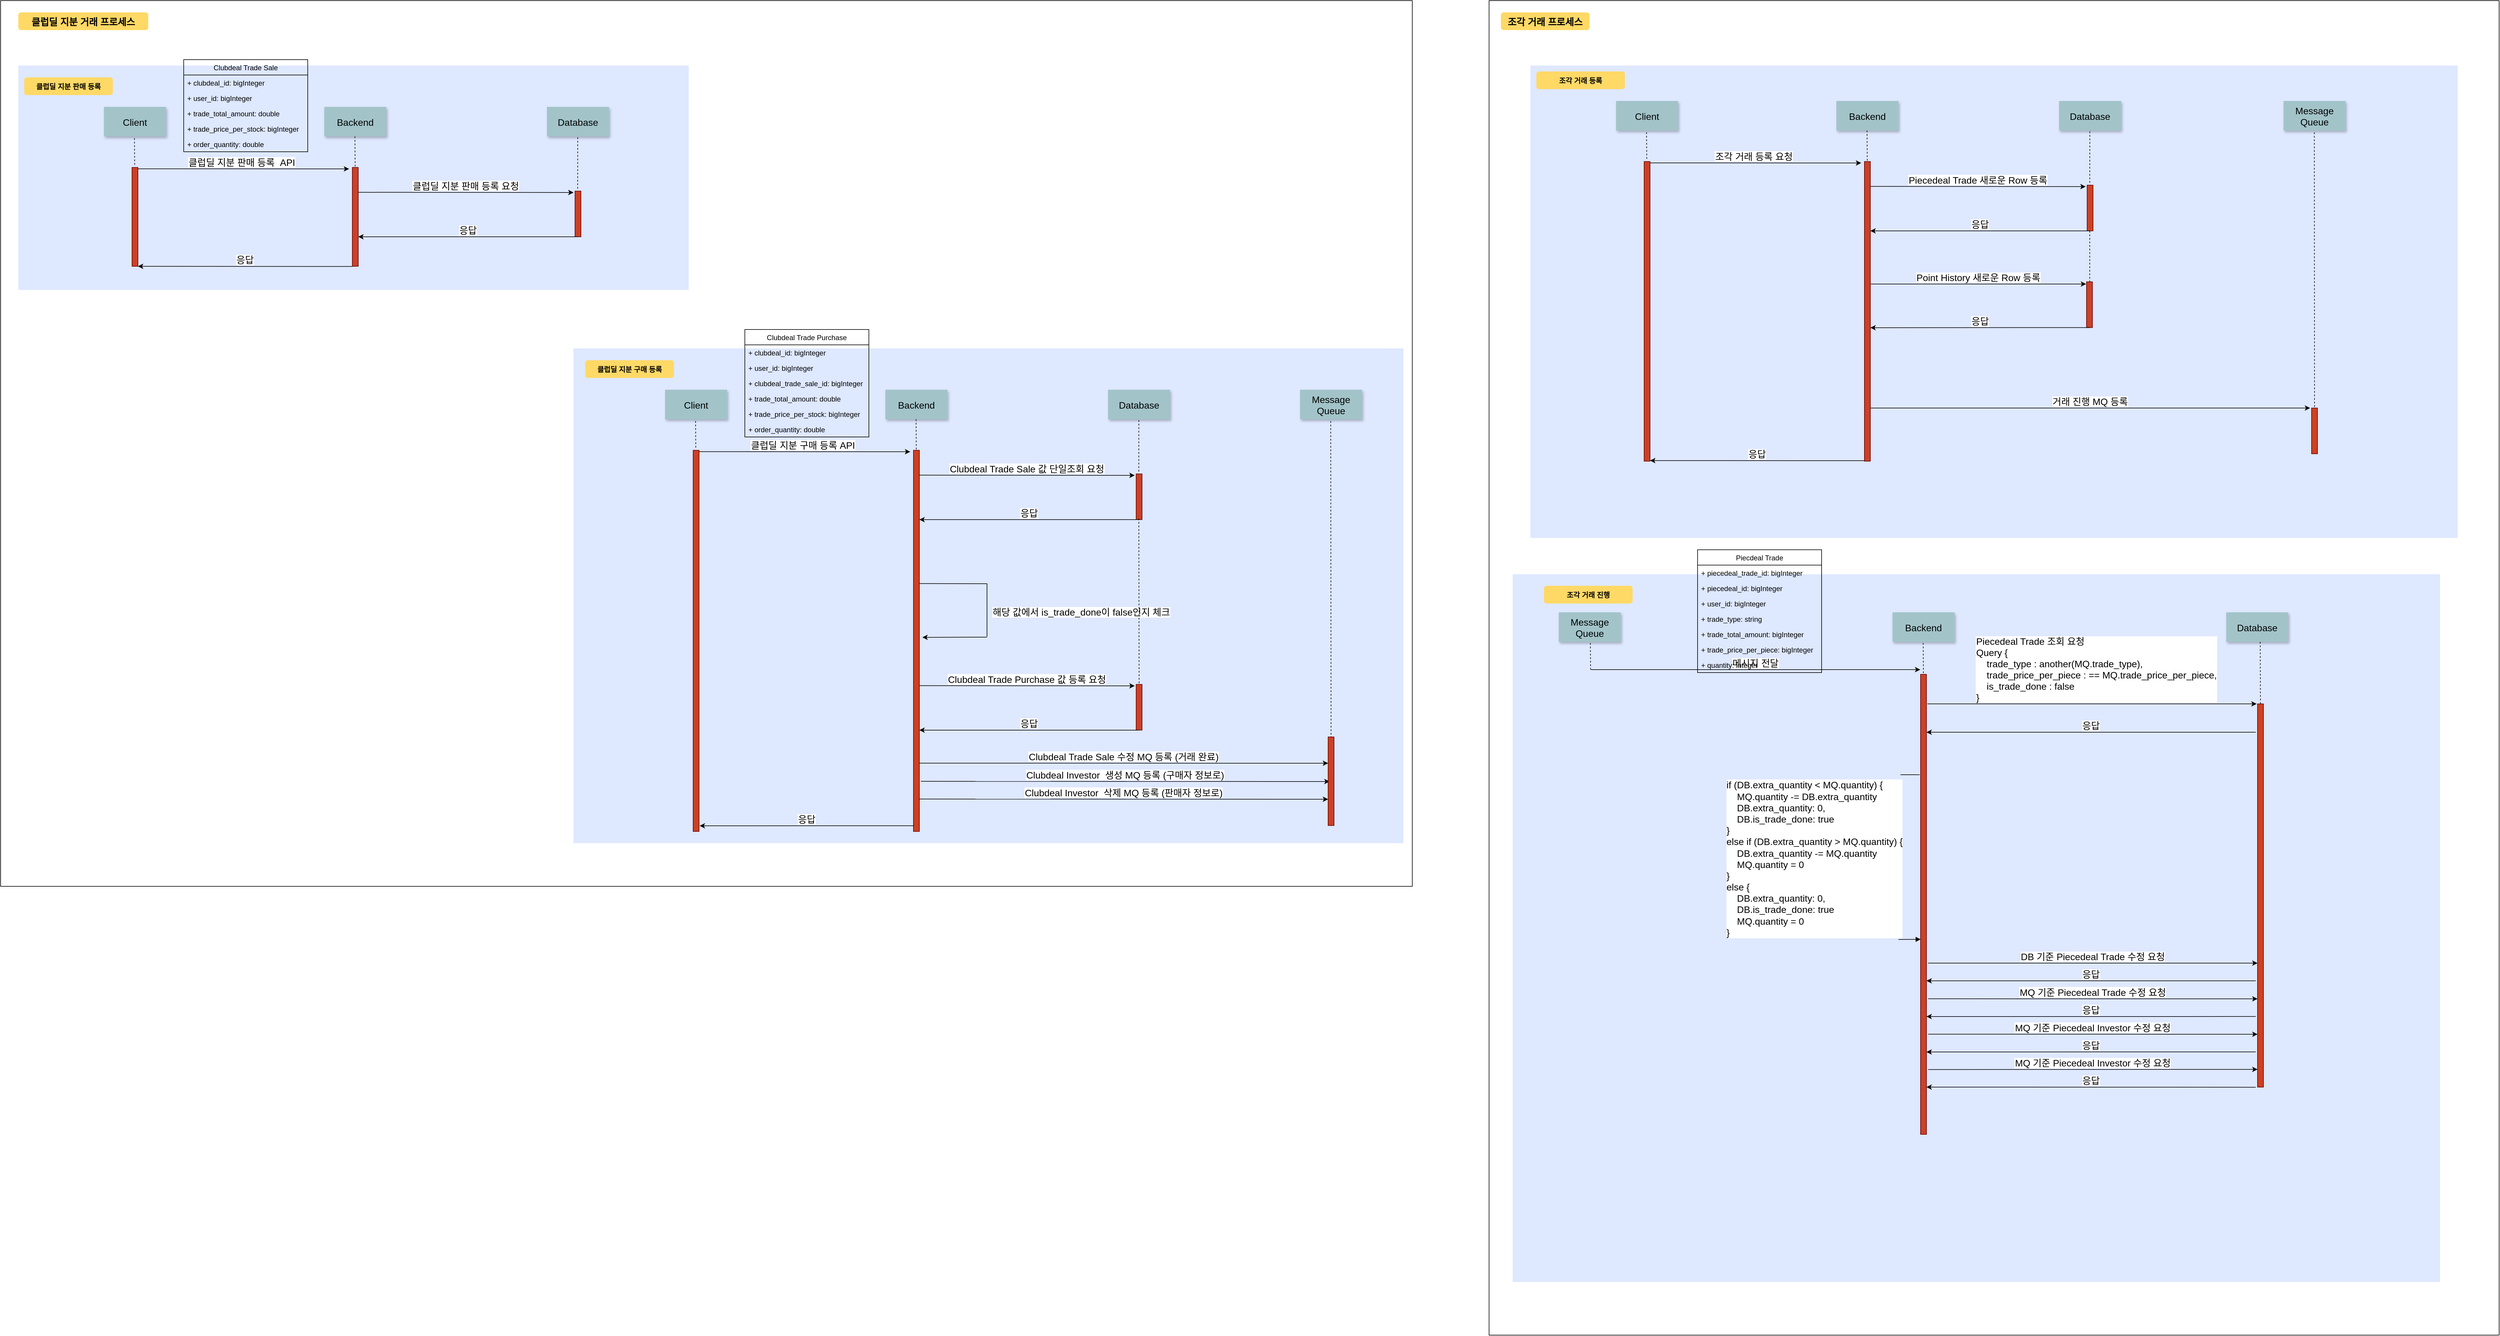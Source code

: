 <mxfile version="16.0.0" type="github">
  <diagram name="Page-1" id="9361dd3d-8414-5efd-6122-117bd74ce7a7">
    <mxGraphModel dx="9448" dy="4888" grid="1" gridSize="10" guides="1" tooltips="1" connect="1" arrows="1" fold="1" page="0" pageScale="1.5" pageWidth="826" pageHeight="1169" background="none" math="0" shadow="0">
      <root>
        <mxCell id="0" />
        <mxCell id="1" parent="0" />
        <mxCell id="KlOb9oc-CN9GO7hvicui-72" value="" style="rounded=0;whiteSpace=wrap;html=1;" parent="1" vertex="1">
          <mxGeometry x="1580" y="-80" width="1710" height="2260" as="geometry" />
        </mxCell>
        <mxCell id="69" value="" style="fillColor=#DEE8FF;strokeColor=none" parent="1" vertex="1">
          <mxGeometry x="1650" y="30" width="1570" height="800" as="geometry" />
        </mxCell>
        <mxCell id="71" value="조각 거래 등록" style="rounded=1;fontStyle=1;fillColor=#FFD966;strokeColor=none" parent="1" vertex="1">
          <mxGeometry x="1660" y="40" width="150" height="30" as="geometry" />
        </mxCell>
        <mxCell id="AhJz03Bt-B3YiPbpUyde-89" value="Client" style="shadow=1;fillColor=#A2C4C9;strokeColor=none;fontSize=16;" parent="1" vertex="1">
          <mxGeometry x="1795" y="90" width="105" height="50" as="geometry" />
        </mxCell>
        <mxCell id="AhJz03Bt-B3YiPbpUyde-90" value="Backend" style="shadow=1;fillColor=#A2C4C9;strokeColor=none;fontSize=16;" parent="1" vertex="1">
          <mxGeometry x="2168" y="90" width="105" height="50" as="geometry" />
        </mxCell>
        <mxCell id="AhJz03Bt-B3YiPbpUyde-91" value="Database" style="shadow=1;fillColor=#A2C4C9;strokeColor=none;fontSize=16;" parent="1" vertex="1">
          <mxGeometry x="2545" y="90" width="105" height="50" as="geometry" />
        </mxCell>
        <mxCell id="AhJz03Bt-B3YiPbpUyde-92" value="Message&#xa;Queue" style="shadow=1;fillColor=#A2C4C9;strokeColor=none;fontSize=16;" parent="1" vertex="1">
          <mxGeometry x="2925" y="90" width="105" height="50" as="geometry" />
        </mxCell>
        <mxCell id="AhJz03Bt-B3YiPbpUyde-94" value="조각 거래 등록 요청" style="edgeStyle=elbowEdgeStyle;elbow=vertical;verticalLabelPosition=top;verticalAlign=bottom;fontSize=16;" parent="1" edge="1">
          <mxGeometry x="1924.5" y="-38.12" width="100" height="100" as="geometry">
            <mxPoint x="1847" y="194.88" as="sourcePoint" />
            <mxPoint x="2210" y="195" as="targetPoint" />
            <Array as="points" />
          </mxGeometry>
        </mxCell>
        <mxCell id="AhJz03Bt-B3YiPbpUyde-95" value="" style="edgeStyle=none;endArrow=none;dashed=1" parent="1" edge="1">
          <mxGeometry x="2171.441" y="235" width="100" height="100" as="geometry">
            <mxPoint x="2219.87" y="140.0" as="sourcePoint" />
            <mxPoint x="2220.28" y="192" as="targetPoint" />
          </mxGeometry>
        </mxCell>
        <mxCell id="AhJz03Bt-B3YiPbpUyde-96" value="" style="fillColor=#CC4125;strokeColor=#660000" parent="1" vertex="1">
          <mxGeometry x="2215.5" y="192.56" width="10" height="507.44" as="geometry" />
        </mxCell>
        <mxCell id="AhJz03Bt-B3YiPbpUyde-97" value="Piecedeal Trade 새로운 Row 등록" style="edgeStyle=elbowEdgeStyle;elbow=vertical;verticalLabelPosition=top;verticalAlign=bottom;fontSize=16;" parent="1" edge="1">
          <mxGeometry x="2303" y="1.66" width="100" height="100" as="geometry">
            <mxPoint x="2225.5" y="234.66" as="sourcePoint" />
            <mxPoint x="2590" y="235" as="targetPoint" />
            <Array as="points" />
          </mxGeometry>
        </mxCell>
        <mxCell id="AhJz03Bt-B3YiPbpUyde-98" value="" style="edgeStyle=none;endArrow=none;dashed=1" parent="1" edge="1">
          <mxGeometry x="2548.641" y="236.56" width="100" height="100" as="geometry">
            <mxPoint x="2597.07" y="141.56" as="sourcePoint" />
            <mxPoint x="2597" y="231" as="targetPoint" />
          </mxGeometry>
        </mxCell>
        <mxCell id="AhJz03Bt-B3YiPbpUyde-99" value="" style="fillColor=#CC4125;strokeColor=#660000" parent="1" vertex="1">
          <mxGeometry x="2592.5" y="232.56" width="10" height="77.44" as="geometry" />
        </mxCell>
        <mxCell id="AhJz03Bt-B3YiPbpUyde-100" value="응답" style="edgeStyle=elbowEdgeStyle;elbow=vertical;verticalLabelPosition=top;verticalAlign=bottom;exitX=0.5;exitY=1;exitDx=0;exitDy=0;fontSize=16;" parent="1" source="AhJz03Bt-B3YiPbpUyde-99" target="AhJz03Bt-B3YiPbpUyde-96" edge="1">
          <mxGeometry x="2457.5" y="167" width="100" height="100" as="geometry">
            <mxPoint x="2380.0" y="400.0" as="sourcePoint" />
            <mxPoint x="2753" y="400.12" as="targetPoint" />
            <Array as="points" />
          </mxGeometry>
        </mxCell>
        <mxCell id="AhJz03Bt-B3YiPbpUyde-101" value="거래 진행 MQ 등록" style="edgeStyle=elbowEdgeStyle;elbow=vertical;verticalLabelPosition=top;verticalAlign=bottom;fontSize=16;" parent="1" edge="1">
          <mxGeometry x="2303" y="377" width="100" height="100" as="geometry">
            <mxPoint x="2225.5" y="610.0" as="sourcePoint" />
            <mxPoint x="2970" y="610" as="targetPoint" />
            <Array as="points" />
          </mxGeometry>
        </mxCell>
        <mxCell id="AhJz03Bt-B3YiPbpUyde-102" value="" style="edgeStyle=none;endArrow=none;dashed=1;entryX=0.5;entryY=0;entryDx=0;entryDy=0;" parent="1" target="AhJz03Bt-B3YiPbpUyde-103" edge="1">
          <mxGeometry x="2928.711" y="238.12" width="100" height="100" as="geometry">
            <mxPoint x="2977.14" y="143.12" as="sourcePoint" />
            <mxPoint x="2977" y="410" as="targetPoint" />
          </mxGeometry>
        </mxCell>
        <mxCell id="AhJz03Bt-B3YiPbpUyde-103" value="" style="fillColor=#CC4125;strokeColor=#660000" parent="1" vertex="1">
          <mxGeometry x="2972.5" y="610" width="10" height="77.44" as="geometry" />
        </mxCell>
        <mxCell id="AhJz03Bt-B3YiPbpUyde-105" value="응답" style="edgeStyle=elbowEdgeStyle;elbow=vertical;verticalLabelPosition=top;verticalAlign=bottom;fontSize=16;" parent="1" edge="1">
          <mxGeometry x="1930" y="466" width="100" height="100" as="geometry">
            <mxPoint x="2215.5" y="699.12" as="sourcePoint" />
            <mxPoint x="1852.5" y="699" as="targetPoint" />
            <Array as="points" />
          </mxGeometry>
        </mxCell>
        <mxCell id="AhJz03Bt-B3YiPbpUyde-106" value="" style="fillColor=#CC4125;strokeColor=#660000" parent="1" vertex="1">
          <mxGeometry x="1842.5" y="192.56" width="10" height="507.44" as="geometry" />
        </mxCell>
        <mxCell id="AhJz03Bt-B3YiPbpUyde-107" value="" style="edgeStyle=none;endArrow=none;dashed=1;" parent="1" edge="1">
          <mxGeometry x="1798.161" y="238" width="100" height="100" as="geometry">
            <mxPoint x="1846.59" y="143" as="sourcePoint" />
            <mxPoint x="1847" y="190" as="targetPoint" />
          </mxGeometry>
        </mxCell>
        <mxCell id="SZOiIeE2iXW8za4jXHJB-89" value="" style="fillColor=#DEE8FF;strokeColor=none" parent="1" vertex="1">
          <mxGeometry x="1620" y="891.5" width="1570" height="1198.5" as="geometry" />
        </mxCell>
        <mxCell id="SZOiIeE2iXW8za4jXHJB-90" value="조각 거래 진행" style="rounded=1;fontStyle=1;fillColor=#FFD966;strokeColor=none" parent="1" vertex="1">
          <mxGeometry x="1673" y="911" width="150" height="30" as="geometry" />
        </mxCell>
        <mxCell id="SZOiIeE2iXW8za4jXHJB-91" value="Message&#xa;Queue" style="shadow=1;fillColor=#A2C4C9;strokeColor=none;fontSize=16;" parent="1" vertex="1">
          <mxGeometry x="1698" y="956" width="105" height="50" as="geometry" />
        </mxCell>
        <mxCell id="SZOiIeE2iXW8za4jXHJB-93" value="Backend" style="shadow=1;fillColor=#A2C4C9;strokeColor=none;fontSize=16;" parent="1" vertex="1">
          <mxGeometry x="2263" y="956" width="105" height="50" as="geometry" />
        </mxCell>
        <mxCell id="SZOiIeE2iXW8za4jXHJB-94" value="Database" style="shadow=1;fillColor=#A2C4C9;strokeColor=none;fontSize=16;" parent="1" vertex="1">
          <mxGeometry x="2828" y="956" width="105" height="50" as="geometry" />
        </mxCell>
        <mxCell id="SZOiIeE2iXW8za4jXHJB-109" value="" style="edgeStyle=none;endArrow=none;dashed=1;" parent="1" edge="1">
          <mxGeometry x="1703.071" y="1103" width="100" height="100" as="geometry">
            <mxPoint x="1751.5" y="1008" as="sourcePoint" />
            <mxPoint x="1751.91" y="1055" as="targetPoint" />
          </mxGeometry>
        </mxCell>
        <mxCell id="SZOiIeE2iXW8za4jXHJB-111" value="메시지 전달" style="edgeStyle=elbowEdgeStyle;elbow=vertical;verticalLabelPosition=top;verticalAlign=bottom;fontSize=16;" parent="1" edge="1">
          <mxGeometry x="1830" y="820" width="100" height="100" as="geometry">
            <mxPoint x="1752.5" y="1053" as="sourcePoint" />
            <mxPoint x="2310" y="1053" as="targetPoint" />
            <Array as="points" />
          </mxGeometry>
        </mxCell>
        <mxCell id="SZOiIeE2iXW8za4jXHJB-112" value="" style="edgeStyle=none;endArrow=none;dashed=1" parent="1" edge="1">
          <mxGeometry x="2266.481" y="1103" width="100" height="100" as="geometry">
            <mxPoint x="2314.91" y="1008.0" as="sourcePoint" />
            <mxPoint x="2315.32" y="1060" as="targetPoint" />
          </mxGeometry>
        </mxCell>
        <mxCell id="SZOiIeE2iXW8za4jXHJB-113" value="" style="fillColor=#CC4125;strokeColor=#660000" parent="1" vertex="1">
          <mxGeometry x="2310.5" y="1061" width="10" height="779" as="geometry" />
        </mxCell>
        <mxCell id="SZOiIeE2iXW8za4jXHJB-114" value="Piecdeal Trade" style="swimlane;fontStyle=0;childLayout=stackLayout;horizontal=1;startSize=26;fillColor=none;horizontalStack=0;resizeParent=1;resizeParentMax=0;resizeLast=0;collapsible=1;marginBottom=0;" parent="1" vertex="1">
          <mxGeometry x="1933" y="850" width="210" height="208" as="geometry" />
        </mxCell>
        <mxCell id="SZOiIeE2iXW8za4jXHJB-115" value="+ piecedeal_trade_id: bigInteger" style="text;strokeColor=none;fillColor=none;align=left;verticalAlign=top;spacingLeft=4;spacingRight=4;overflow=hidden;rotatable=0;points=[[0,0.5],[1,0.5]];portConstraint=eastwest;" parent="SZOiIeE2iXW8za4jXHJB-114" vertex="1">
          <mxGeometry y="26" width="210" height="26" as="geometry" />
        </mxCell>
        <mxCell id="cGfgTrVELsaOKkTniNKJ-182" value="+ piecedeal_id: bigInteger" style="text;strokeColor=none;fillColor=none;align=left;verticalAlign=top;spacingLeft=4;spacingRight=4;overflow=hidden;rotatable=0;points=[[0,0.5],[1,0.5]];portConstraint=eastwest;" vertex="1" parent="SZOiIeE2iXW8za4jXHJB-114">
          <mxGeometry y="52" width="210" height="26" as="geometry" />
        </mxCell>
        <mxCell id="cGfgTrVELsaOKkTniNKJ-186" value="+ user_id: bigInteger" style="text;strokeColor=none;fillColor=none;align=left;verticalAlign=top;spacingLeft=4;spacingRight=4;overflow=hidden;rotatable=0;points=[[0,0.5],[1,0.5]];portConstraint=eastwest;" vertex="1" parent="SZOiIeE2iXW8za4jXHJB-114">
          <mxGeometry y="78" width="210" height="26" as="geometry" />
        </mxCell>
        <mxCell id="SZOiIeE2iXW8za4jXHJB-116" value="+ trade_type: string" style="text;strokeColor=none;fillColor=none;align=left;verticalAlign=top;spacingLeft=4;spacingRight=4;overflow=hidden;rotatable=0;points=[[0,0.5],[1,0.5]];portConstraint=eastwest;" parent="SZOiIeE2iXW8za4jXHJB-114" vertex="1">
          <mxGeometry y="104" width="210" height="26" as="geometry" />
        </mxCell>
        <mxCell id="SZOiIeE2iXW8za4jXHJB-117" value="+ trade_total_amount: bigInteger" style="text;strokeColor=none;fillColor=none;align=left;verticalAlign=top;spacingLeft=4;spacingRight=4;overflow=hidden;rotatable=0;points=[[0,0.5],[1,0.5]];portConstraint=eastwest;" parent="SZOiIeE2iXW8za4jXHJB-114" vertex="1">
          <mxGeometry y="130" width="210" height="26" as="geometry" />
        </mxCell>
        <mxCell id="SZOiIeE2iXW8za4jXHJB-119" value="+ trade_price_per_piece: bigInteger" style="text;strokeColor=none;fillColor=none;align=left;verticalAlign=top;spacingLeft=4;spacingRight=4;overflow=hidden;rotatable=0;points=[[0,0.5],[1,0.5]];portConstraint=eastwest;" parent="SZOiIeE2iXW8za4jXHJB-114" vertex="1">
          <mxGeometry y="156" width="210" height="26" as="geometry" />
        </mxCell>
        <mxCell id="SZOiIeE2iXW8za4jXHJB-118" value="+ quantity: integer" style="text;strokeColor=none;fillColor=none;align=left;verticalAlign=top;spacingLeft=4;spacingRight=4;overflow=hidden;rotatable=0;points=[[0,0.5],[1,0.5]];portConstraint=eastwest;" parent="SZOiIeE2iXW8za4jXHJB-114" vertex="1">
          <mxGeometry y="182" width="210" height="26" as="geometry" />
        </mxCell>
        <mxCell id="SZOiIeE2iXW8za4jXHJB-120" value="" style="fillColor=#CC4125;strokeColor=#660000" parent="1" vertex="1">
          <mxGeometry x="2881" y="1111" width="10" height="649" as="geometry" />
        </mxCell>
        <mxCell id="SZOiIeE2iXW8za4jXHJB-121" value="" style="edgeStyle=none;endArrow=none;dashed=1;entryX=0.5;entryY=0;entryDx=0;entryDy=0;" parent="1" target="SZOiIeE2iXW8za4jXHJB-120" edge="1">
          <mxGeometry x="2837.071" y="1101" width="100" height="100" as="geometry">
            <mxPoint x="2885.5" y="1006" as="sourcePoint" />
            <mxPoint x="2885.91" y="1058" as="targetPoint" />
          </mxGeometry>
        </mxCell>
        <mxCell id="SZOiIeE2iXW8za4jXHJB-123" value="Piecedeal Trade 조회 요청&#xa;Query {&#xa;    trade_type : another(MQ.trade_type),&#xa;    trade_price_per_piece : == MQ.trade_price_per_piece,&#xa;    is_trade_done : false&#xa;}" style="edgeStyle=elbowEdgeStyle;elbow=vertical;verticalLabelPosition=top;verticalAlign=bottom;fontSize=16;align=left;" parent="1" edge="1">
          <mxGeometry x="-97" y="1" width="100" height="100" as="geometry">
            <mxPoint x="2322" y="1111" as="sourcePoint" />
            <mxPoint x="2879.5" y="1111" as="targetPoint" />
            <Array as="points" />
            <mxPoint x="-198" as="offset" />
          </mxGeometry>
        </mxCell>
        <mxCell id="SZOiIeE2iXW8za4jXHJB-124" value="" style="edgeStyle=none;endArrow=none;dashed=1" parent="1" edge="1">
          <mxGeometry x="2548.551" y="405" width="100" height="100" as="geometry">
            <mxPoint x="2596.98" y="310.0" as="sourcePoint" />
            <mxPoint x="2596.91" y="399.44" as="targetPoint" />
          </mxGeometry>
        </mxCell>
        <mxCell id="SZOiIeE2iXW8za4jXHJB-125" value="Point History 새로운 Row 등록" style="edgeStyle=elbowEdgeStyle;elbow=vertical;verticalLabelPosition=top;verticalAlign=bottom;fontSize=16;" parent="1" edge="1">
          <mxGeometry x="2303.75" y="167" width="100" height="100" as="geometry">
            <mxPoint x="2226.25" y="400.0" as="sourcePoint" />
            <mxPoint x="2590.75" y="400.34" as="targetPoint" />
            <Array as="points" />
          </mxGeometry>
        </mxCell>
        <mxCell id="SZOiIeE2iXW8za4jXHJB-126" value="" style="fillColor=#CC4125;strokeColor=#660000" parent="1" vertex="1">
          <mxGeometry x="2591.5" y="396.28" width="10" height="77.44" as="geometry" />
        </mxCell>
        <mxCell id="SZOiIeE2iXW8za4jXHJB-127" value="응답" style="edgeStyle=elbowEdgeStyle;elbow=vertical;verticalLabelPosition=top;verticalAlign=bottom;exitX=0.5;exitY=1;exitDx=0;exitDy=0;fontSize=16;" parent="1" edge="1">
          <mxGeometry x="2457.5" y="330.72" width="100" height="100" as="geometry">
            <mxPoint x="2597.5" y="473.72" as="sourcePoint" />
            <mxPoint x="2225.5" y="474.308" as="targetPoint" />
            <Array as="points" />
          </mxGeometry>
        </mxCell>
        <mxCell id="SZOiIeE2iXW8za4jXHJB-129" value="응답" style="edgeStyle=elbowEdgeStyle;elbow=vertical;verticalLabelPosition=top;verticalAlign=bottom;fontSize=16;" parent="1" edge="1">
          <mxGeometry x="2398" y="926" width="100" height="100" as="geometry">
            <mxPoint x="2878" y="1159" as="sourcePoint" />
            <mxPoint x="2320.5" y="1159" as="targetPoint" />
            <Array as="points" />
          </mxGeometry>
        </mxCell>
        <mxCell id="SZOiIeE2iXW8za4jXHJB-132" value="" style="endArrow=none;html=1;rounded=0;" parent="1" edge="1">
          <mxGeometry width="50" height="50" relative="1" as="geometry">
            <mxPoint x="2276.5" y="1231" as="sourcePoint" />
            <mxPoint x="2309" y="1231" as="targetPoint" />
          </mxGeometry>
        </mxCell>
        <mxCell id="SZOiIeE2iXW8za4jXHJB-136" value="&lt;div&gt;&lt;/div&gt;&lt;div&gt;if (DB.extra_quantity &amp;lt; MQ.quantity) {&lt;/div&gt;&lt;div&gt;&amp;nbsp; &amp;nbsp; MQ.quantity -= DB.extra_quantity&lt;/div&gt;&lt;div&gt;&amp;nbsp; &amp;nbsp; DB.extra_quantity: 0,&lt;/div&gt;&lt;div&gt;&amp;nbsp; &amp;nbsp; DB.is_trade_done: true&lt;/div&gt;&lt;div&gt;}&lt;/div&gt;&lt;div&gt;else if (DB.extra_quantity &amp;gt; MQ.quantity) {&lt;/div&gt;&lt;div&gt;&amp;nbsp; &amp;nbsp; DB.extra_quantity -= MQ.quantity&lt;/div&gt;&lt;div&gt;&amp;nbsp; &amp;nbsp; MQ.quantity = 0&lt;/div&gt;&lt;div&gt;}&lt;/div&gt;&lt;div&gt;else {&lt;/div&gt;&lt;div&gt;&amp;nbsp; &amp;nbsp; DB.extra_quantity: 0,&lt;/div&gt;&lt;div&gt;&amp;nbsp; &amp;nbsp; DB.is_trade_done: true&lt;/div&gt;&lt;div&gt;&amp;nbsp; &amp;nbsp; MQ.quantity = 0&lt;/div&gt;&lt;div&gt;}&lt;/div&gt;" style="html=1;verticalAlign=bottom;endArrow=block;rounded=0;entryX=0.028;entryY=0.576;entryDx=0;entryDy=0;fontSize=16;align=left;entryPerimeter=0;" parent="1" edge="1" target="SZOiIeE2iXW8za4jXHJB-113">
          <mxGeometry x="-1" y="293" width="80" relative="1" as="geometry">
            <mxPoint x="2273" y="1510" as="sourcePoint" />
            <mxPoint x="2299.48" y="1669.714" as="targetPoint" />
            <mxPoint x="-291" y="293" as="offset" />
          </mxGeometry>
        </mxCell>
        <mxCell id="SZOiIeE2iXW8za4jXHJB-137" value="DB 기준 Piecedeal Trade 수정 요청" style="edgeStyle=elbowEdgeStyle;elbow=vertical;verticalLabelPosition=top;verticalAlign=bottom;fontSize=16;" parent="1" edge="1">
          <mxGeometry x="2401" y="1317" width="100" height="100" as="geometry">
            <mxPoint x="2323.5" y="1550" as="sourcePoint" />
            <mxPoint x="2881" y="1550" as="targetPoint" />
            <Array as="points" />
          </mxGeometry>
        </mxCell>
        <mxCell id="SZOiIeE2iXW8za4jXHJB-140" value="응답" style="edgeStyle=elbowEdgeStyle;elbow=vertical;verticalLabelPosition=top;verticalAlign=bottom;fontSize=16;" parent="1" edge="1">
          <mxGeometry x="2398" y="1347" width="100" height="100" as="geometry">
            <mxPoint x="2878.0" y="1580.0" as="sourcePoint" />
            <mxPoint x="2320.5" y="1580.0" as="targetPoint" />
            <Array as="points" />
          </mxGeometry>
        </mxCell>
        <mxCell id="KlOb9oc-CN9GO7hvicui-73" value="조각 거래 프로세스" style="rounded=1;fontStyle=1;fillColor=#FFD966;strokeColor=none;fontSize=16;" parent="1" vertex="1">
          <mxGeometry x="1600" y="-60" width="150" height="30" as="geometry" />
        </mxCell>
        <mxCell id="KlOb9oc-CN9GO7hvicui-74" value="" style="rounded=0;whiteSpace=wrap;html=1;" parent="1" vertex="1">
          <mxGeometry x="-940" y="-80" width="2390" height="1500" as="geometry" />
        </mxCell>
        <mxCell id="KlOb9oc-CN9GO7hvicui-146" value="클럽딜 지분 거래 프로세스" style="rounded=1;fontStyle=1;fillColor=#FFD966;strokeColor=none;fontSize=16;" parent="1" vertex="1">
          <mxGeometry x="-910" y="-60" width="220" height="30" as="geometry" />
        </mxCell>
        <mxCell id="cGfgTrVELsaOKkTniNKJ-86" value="" style="fillColor=#DEE8FF;strokeColor=none" vertex="1" parent="1">
          <mxGeometry x="-910" y="30" width="1135" height="380" as="geometry" />
        </mxCell>
        <mxCell id="cGfgTrVELsaOKkTniNKJ-87" value="클럽딜 지분 판매 등록" style="rounded=1;fontStyle=1;fillColor=#FFD966;strokeColor=none" vertex="1" parent="1">
          <mxGeometry x="-900" y="50" width="150" height="30" as="geometry" />
        </mxCell>
        <mxCell id="cGfgTrVELsaOKkTniNKJ-88" value="Client" style="shadow=1;fillColor=#A2C4C9;strokeColor=none;fontSize=16;" vertex="1" parent="1">
          <mxGeometry x="-765" y="100" width="105" height="50" as="geometry" />
        </mxCell>
        <mxCell id="cGfgTrVELsaOKkTniNKJ-89" value="Backend" style="shadow=1;fillColor=#A2C4C9;strokeColor=none;fontSize=16;" vertex="1" parent="1">
          <mxGeometry x="-392" y="100" width="105" height="50" as="geometry" />
        </mxCell>
        <mxCell id="cGfgTrVELsaOKkTniNKJ-90" value="Database" style="shadow=1;fillColor=#A2C4C9;strokeColor=none;fontSize=16;" vertex="1" parent="1">
          <mxGeometry x="-15" y="100" width="105" height="50" as="geometry" />
        </mxCell>
        <mxCell id="cGfgTrVELsaOKkTniNKJ-91" value="클럽딜 지분 판매 등록  API" style="edgeStyle=elbowEdgeStyle;elbow=vertical;verticalLabelPosition=top;verticalAlign=bottom;fontSize=16;" edge="1" parent="1">
          <mxGeometry x="-635.5" y="-28.12" width="100" height="100" as="geometry">
            <mxPoint x="-713.0" y="204.88" as="sourcePoint" />
            <mxPoint x="-350" y="205" as="targetPoint" />
            <Array as="points" />
          </mxGeometry>
        </mxCell>
        <mxCell id="cGfgTrVELsaOKkTniNKJ-92" value="" style="edgeStyle=none;endArrow=none;dashed=1" edge="1" parent="1">
          <mxGeometry x="-388.559" y="245" width="100" height="100" as="geometry">
            <mxPoint x="-340.13" y="150" as="sourcePoint" />
            <mxPoint x="-339.72" y="202.0" as="targetPoint" />
          </mxGeometry>
        </mxCell>
        <mxCell id="cGfgTrVELsaOKkTniNKJ-93" value="" style="fillColor=#CC4125;strokeColor=#660000" vertex="1" parent="1">
          <mxGeometry x="-344.5" y="202.56" width="10" height="167.44" as="geometry" />
        </mxCell>
        <mxCell id="cGfgTrVELsaOKkTniNKJ-94" value="클럽딜 지분 판매 등록 요청" style="edgeStyle=elbowEdgeStyle;elbow=vertical;verticalLabelPosition=top;verticalAlign=bottom;fontSize=16;" edge="1" parent="1">
          <mxGeometry x="-257" y="11.66" width="100" height="100" as="geometry">
            <mxPoint x="-334.5" y="244.66" as="sourcePoint" />
            <mxPoint x="30" y="245" as="targetPoint" />
            <Array as="points" />
          </mxGeometry>
        </mxCell>
        <mxCell id="cGfgTrVELsaOKkTniNKJ-95" value="" style="edgeStyle=none;endArrow=none;dashed=1" edge="1" parent="1">
          <mxGeometry x="-11.359" y="246.56" width="100" height="100" as="geometry">
            <mxPoint x="37.07" y="151.56" as="sourcePoint" />
            <mxPoint x="37" y="241" as="targetPoint" />
          </mxGeometry>
        </mxCell>
        <mxCell id="cGfgTrVELsaOKkTniNKJ-96" value="" style="fillColor=#CC4125;strokeColor=#660000" vertex="1" parent="1">
          <mxGeometry x="32.5" y="242.56" width="10" height="77.44" as="geometry" />
        </mxCell>
        <mxCell id="cGfgTrVELsaOKkTniNKJ-97" value="응답" style="edgeStyle=elbowEdgeStyle;elbow=vertical;verticalLabelPosition=top;verticalAlign=bottom;exitX=0.5;exitY=1;exitDx=0;exitDy=0;fontSize=16;" edge="1" parent="1" source="cGfgTrVELsaOKkTniNKJ-96" target="cGfgTrVELsaOKkTniNKJ-93">
          <mxGeometry x="-102.5" y="177" width="100" height="100" as="geometry">
            <mxPoint x="-180.0" y="410.0" as="sourcePoint" />
            <mxPoint x="193" y="410.12" as="targetPoint" />
            <Array as="points" />
          </mxGeometry>
        </mxCell>
        <mxCell id="cGfgTrVELsaOKkTniNKJ-98" value="응답" style="edgeStyle=elbowEdgeStyle;elbow=vertical;verticalLabelPosition=top;verticalAlign=bottom;fontSize=16;" edge="1" parent="1">
          <mxGeometry x="-630" y="137.18" width="100" height="100" as="geometry">
            <mxPoint x="-344.5" y="370.3" as="sourcePoint" />
            <mxPoint x="-707.5" y="370.18" as="targetPoint" />
            <Array as="points" />
          </mxGeometry>
        </mxCell>
        <mxCell id="cGfgTrVELsaOKkTniNKJ-99" value="" style="fillColor=#CC4125;strokeColor=#660000" vertex="1" parent="1">
          <mxGeometry x="-717.5" y="202.56" width="10" height="167.44" as="geometry" />
        </mxCell>
        <mxCell id="cGfgTrVELsaOKkTniNKJ-100" value="" style="edgeStyle=none;endArrow=none;dashed=1;" edge="1" parent="1">
          <mxGeometry x="-761.839" y="248" width="100" height="100" as="geometry">
            <mxPoint x="-713.41" y="153" as="sourcePoint" />
            <mxPoint x="-713.0" y="200" as="targetPoint" />
          </mxGeometry>
        </mxCell>
        <mxCell id="cGfgTrVELsaOKkTniNKJ-101" value="" style="fillColor=#DEE8FF;strokeColor=none" vertex="1" parent="1">
          <mxGeometry x="30" y="509" width="1405" height="838" as="geometry" />
        </mxCell>
        <mxCell id="cGfgTrVELsaOKkTniNKJ-102" value="클럽딜 지분 구매 등록" style="rounded=1;fontStyle=1;fillColor=#FFD966;strokeColor=none" vertex="1" parent="1">
          <mxGeometry x="50" y="529" width="150" height="30" as="geometry" />
        </mxCell>
        <mxCell id="cGfgTrVELsaOKkTniNKJ-103" value="Client" style="shadow=1;fillColor=#A2C4C9;strokeColor=none;fontSize=16;" vertex="1" parent="1">
          <mxGeometry x="185" y="579" width="105" height="50" as="geometry" />
        </mxCell>
        <mxCell id="cGfgTrVELsaOKkTniNKJ-104" value="Backend" style="shadow=1;fillColor=#A2C4C9;strokeColor=none;fontSize=16;" vertex="1" parent="1">
          <mxGeometry x="558" y="579" width="105" height="50" as="geometry" />
        </mxCell>
        <mxCell id="cGfgTrVELsaOKkTniNKJ-105" value="Database" style="shadow=1;fillColor=#A2C4C9;strokeColor=none;fontSize=16;" vertex="1" parent="1">
          <mxGeometry x="935" y="579" width="105" height="50" as="geometry" />
        </mxCell>
        <mxCell id="cGfgTrVELsaOKkTniNKJ-106" value="클럽딜 지분 구매 등록 API" style="edgeStyle=elbowEdgeStyle;elbow=vertical;verticalLabelPosition=top;verticalAlign=bottom;fontSize=16;" edge="1" parent="1">
          <mxGeometry x="314.5" y="450.88" width="100" height="100" as="geometry">
            <mxPoint x="237.0" y="683.88" as="sourcePoint" />
            <mxPoint x="600" y="684" as="targetPoint" />
            <Array as="points" />
          </mxGeometry>
        </mxCell>
        <mxCell id="cGfgTrVELsaOKkTniNKJ-107" value="" style="edgeStyle=none;endArrow=none;dashed=1" edge="1" parent="1">
          <mxGeometry x="561.441" y="724" width="100" height="100" as="geometry">
            <mxPoint x="609.87" y="629" as="sourcePoint" />
            <mxPoint x="610.28" y="681.0" as="targetPoint" />
          </mxGeometry>
        </mxCell>
        <mxCell id="cGfgTrVELsaOKkTniNKJ-108" value="" style="fillColor=#CC4125;strokeColor=#660000" vertex="1" parent="1">
          <mxGeometry x="605.5" y="681.56" width="10" height="645.44" as="geometry" />
        </mxCell>
        <mxCell id="cGfgTrVELsaOKkTniNKJ-109" value="Clubdeal Trade Sale 값 단일조회 요청" style="edgeStyle=elbowEdgeStyle;elbow=vertical;verticalLabelPosition=top;verticalAlign=bottom;fontSize=16;" edge="1" parent="1">
          <mxGeometry x="693" y="490.66" width="100" height="100" as="geometry">
            <mxPoint x="615.5" y="723.66" as="sourcePoint" />
            <mxPoint x="980" y="724" as="targetPoint" />
            <Array as="points" />
          </mxGeometry>
        </mxCell>
        <mxCell id="cGfgTrVELsaOKkTniNKJ-110" value="" style="edgeStyle=none;endArrow=none;dashed=1" edge="1" parent="1">
          <mxGeometry x="938.641" y="725.56" width="100" height="100" as="geometry">
            <mxPoint x="987.07" y="630.56" as="sourcePoint" />
            <mxPoint x="987" y="720" as="targetPoint" />
          </mxGeometry>
        </mxCell>
        <mxCell id="cGfgTrVELsaOKkTniNKJ-111" value="" style="fillColor=#CC4125;strokeColor=#660000" vertex="1" parent="1">
          <mxGeometry x="982.5" y="721.56" width="10" height="77.44" as="geometry" />
        </mxCell>
        <mxCell id="cGfgTrVELsaOKkTniNKJ-112" value="응답" style="edgeStyle=elbowEdgeStyle;elbow=vertical;verticalLabelPosition=top;verticalAlign=bottom;exitX=0.5;exitY=1;exitDx=0;exitDy=0;fontSize=16;" edge="1" parent="1" source="cGfgTrVELsaOKkTniNKJ-111" target="cGfgTrVELsaOKkTniNKJ-108">
          <mxGeometry x="847.5" y="656" width="100" height="100" as="geometry">
            <mxPoint x="770.0" y="889.0" as="sourcePoint" />
            <mxPoint x="1143" y="889.12" as="targetPoint" />
            <Array as="points" />
          </mxGeometry>
        </mxCell>
        <mxCell id="cGfgTrVELsaOKkTniNKJ-113" value="응답" style="edgeStyle=elbowEdgeStyle;elbow=vertical;verticalLabelPosition=top;verticalAlign=bottom;fontSize=16;" edge="1" parent="1">
          <mxGeometry x="321" y="1084.23" width="100" height="100" as="geometry">
            <mxPoint x="606.5" y="1317.35" as="sourcePoint" />
            <mxPoint x="243.5" y="1317.23" as="targetPoint" />
            <Array as="points" />
          </mxGeometry>
        </mxCell>
        <mxCell id="cGfgTrVELsaOKkTniNKJ-114" value="" style="fillColor=#CC4125;strokeColor=#660000" vertex="1" parent="1">
          <mxGeometry x="232.5" y="681.56" width="10" height="645.44" as="geometry" />
        </mxCell>
        <mxCell id="cGfgTrVELsaOKkTniNKJ-115" value="" style="edgeStyle=none;endArrow=none;dashed=1;" edge="1" parent="1">
          <mxGeometry x="188.161" y="727" width="100" height="100" as="geometry">
            <mxPoint x="236.59" y="632" as="sourcePoint" />
            <mxPoint x="237.0" y="679" as="targetPoint" />
          </mxGeometry>
        </mxCell>
        <mxCell id="cGfgTrVELsaOKkTniNKJ-117" value="Clubdeal Trade Sale" style="swimlane;fontStyle=0;childLayout=stackLayout;horizontal=1;startSize=26;fillColor=none;horizontalStack=0;resizeParent=1;resizeParentMax=0;resizeLast=0;collapsible=1;marginBottom=0;" vertex="1" parent="1">
          <mxGeometry x="-630" y="20" width="210" height="156" as="geometry" />
        </mxCell>
        <mxCell id="cGfgTrVELsaOKkTniNKJ-118" value="+ clubdeal_id: bigInteger" style="text;strokeColor=none;fillColor=none;align=left;verticalAlign=top;spacingLeft=4;spacingRight=4;overflow=hidden;rotatable=0;points=[[0,0.5],[1,0.5]];portConstraint=eastwest;" vertex="1" parent="cGfgTrVELsaOKkTniNKJ-117">
          <mxGeometry y="26" width="210" height="26" as="geometry" />
        </mxCell>
        <mxCell id="cGfgTrVELsaOKkTniNKJ-119" value="+ user_id: bigInteger" style="text;strokeColor=none;fillColor=none;align=left;verticalAlign=top;spacingLeft=4;spacingRight=4;overflow=hidden;rotatable=0;points=[[0,0.5],[1,0.5]];portConstraint=eastwest;" vertex="1" parent="cGfgTrVELsaOKkTniNKJ-117">
          <mxGeometry y="52" width="210" height="26" as="geometry" />
        </mxCell>
        <mxCell id="cGfgTrVELsaOKkTniNKJ-124" value="+ trade_total_amount: double" style="text;strokeColor=none;fillColor=none;align=left;verticalAlign=top;spacingLeft=4;spacingRight=4;overflow=hidden;rotatable=0;points=[[0,0.5],[1,0.5]];portConstraint=eastwest;" vertex="1" parent="cGfgTrVELsaOKkTniNKJ-117">
          <mxGeometry y="78" width="210" height="26" as="geometry" />
        </mxCell>
        <mxCell id="cGfgTrVELsaOKkTniNKJ-121" value="+ trade_price_per_stock: bigInteger" style="text;strokeColor=none;fillColor=none;align=left;verticalAlign=top;spacingLeft=4;spacingRight=4;overflow=hidden;rotatable=0;points=[[0,0.5],[1,0.5]];portConstraint=eastwest;" vertex="1" parent="cGfgTrVELsaOKkTniNKJ-117">
          <mxGeometry y="104" width="210" height="26" as="geometry" />
        </mxCell>
        <mxCell id="cGfgTrVELsaOKkTniNKJ-120" value="+ order_quantity: double" style="text;strokeColor=none;fillColor=none;align=left;verticalAlign=top;spacingLeft=4;spacingRight=4;overflow=hidden;rotatable=0;points=[[0,0.5],[1,0.5]];portConstraint=eastwest;" vertex="1" parent="cGfgTrVELsaOKkTniNKJ-117">
          <mxGeometry y="130" width="210" height="26" as="geometry" />
        </mxCell>
        <mxCell id="cGfgTrVELsaOKkTniNKJ-127" value="Clubdeal Trade Purchase" style="swimlane;fontStyle=0;childLayout=stackLayout;horizontal=1;startSize=26;fillColor=none;horizontalStack=0;resizeParent=1;resizeParentMax=0;resizeLast=0;collapsible=1;marginBottom=0;" vertex="1" parent="1">
          <mxGeometry x="320" y="477.0" width="210" height="182" as="geometry" />
        </mxCell>
        <mxCell id="cGfgTrVELsaOKkTniNKJ-128" value="+ clubdeal_id: bigInteger" style="text;strokeColor=none;fillColor=none;align=left;verticalAlign=top;spacingLeft=4;spacingRight=4;overflow=hidden;rotatable=0;points=[[0,0.5],[1,0.5]];portConstraint=eastwest;" vertex="1" parent="cGfgTrVELsaOKkTniNKJ-127">
          <mxGeometry y="26" width="210" height="26" as="geometry" />
        </mxCell>
        <mxCell id="cGfgTrVELsaOKkTniNKJ-129" value="+ user_id: bigInteger" style="text;strokeColor=none;fillColor=none;align=left;verticalAlign=top;spacingLeft=4;spacingRight=4;overflow=hidden;rotatable=0;points=[[0,0.5],[1,0.5]];portConstraint=eastwest;" vertex="1" parent="cGfgTrVELsaOKkTniNKJ-127">
          <mxGeometry y="52" width="210" height="26" as="geometry" />
        </mxCell>
        <mxCell id="cGfgTrVELsaOKkTniNKJ-133" value="+ clubdeal_trade_sale_id: bigInteger" style="text;strokeColor=none;fillColor=none;align=left;verticalAlign=top;spacingLeft=4;spacingRight=4;overflow=hidden;rotatable=0;points=[[0,0.5],[1,0.5]];portConstraint=eastwest;" vertex="1" parent="cGfgTrVELsaOKkTniNKJ-127">
          <mxGeometry y="78" width="210" height="26" as="geometry" />
        </mxCell>
        <mxCell id="cGfgTrVELsaOKkTniNKJ-130" value="+ trade_total_amount: double" style="text;strokeColor=none;fillColor=none;align=left;verticalAlign=top;spacingLeft=4;spacingRight=4;overflow=hidden;rotatable=0;points=[[0,0.5],[1,0.5]];portConstraint=eastwest;" vertex="1" parent="cGfgTrVELsaOKkTniNKJ-127">
          <mxGeometry y="104" width="210" height="26" as="geometry" />
        </mxCell>
        <mxCell id="cGfgTrVELsaOKkTniNKJ-131" value="+ trade_price_per_stock: bigInteger" style="text;strokeColor=none;fillColor=none;align=left;verticalAlign=top;spacingLeft=4;spacingRight=4;overflow=hidden;rotatable=0;points=[[0,0.5],[1,0.5]];portConstraint=eastwest;" vertex="1" parent="cGfgTrVELsaOKkTniNKJ-127">
          <mxGeometry y="130" width="210" height="26" as="geometry" />
        </mxCell>
        <mxCell id="cGfgTrVELsaOKkTniNKJ-132" value="+ order_quantity: double" style="text;strokeColor=none;fillColor=none;align=left;verticalAlign=top;spacingLeft=4;spacingRight=4;overflow=hidden;rotatable=0;points=[[0,0.5],[1,0.5]];portConstraint=eastwest;" vertex="1" parent="cGfgTrVELsaOKkTniNKJ-127">
          <mxGeometry y="156" width="210" height="26" as="geometry" />
        </mxCell>
        <mxCell id="cGfgTrVELsaOKkTniNKJ-134" value="해당 값에서 is_trade_done이 false인지 체크" style="edgeStyle=elbowEdgeStyle;elbow=vertical;verticalLabelPosition=top;verticalAlign=bottom;fontSize=16;endArrow=none;endFill=0;" edge="1" parent="1">
          <mxGeometry x="-260" y="-33" width="100" height="100" as="geometry">
            <mxPoint x="615.5" y="907.29" as="sourcePoint" />
            <mxPoint x="730" y="908" as="targetPoint" />
            <Array as="points" />
            <mxPoint x="217" y="59" as="offset" />
          </mxGeometry>
        </mxCell>
        <mxCell id="cGfgTrVELsaOKkTniNKJ-135" value="" style="endArrow=none;html=1;rounded=0;endFill=0;" edge="1" parent="1">
          <mxGeometry width="50" height="50" relative="1" as="geometry">
            <mxPoint x="730" y="907" as="sourcePoint" />
            <mxPoint x="730" y="997" as="targetPoint" />
          </mxGeometry>
        </mxCell>
        <mxCell id="cGfgTrVELsaOKkTniNKJ-136" value="" style="endArrow=classic;html=1;rounded=0;entryX=1.508;entryY=0.706;entryDx=0;entryDy=0;entryPerimeter=0;" edge="1" parent="1">
          <mxGeometry width="50" height="50" relative="1" as="geometry">
            <mxPoint x="730" y="998" as="sourcePoint" />
            <mxPoint x="620.58" y="998.341" as="targetPoint" />
          </mxGeometry>
        </mxCell>
        <mxCell id="cGfgTrVELsaOKkTniNKJ-137" value="Clubdeal Trade Purchase 값 등록 요청" style="edgeStyle=elbowEdgeStyle;elbow=vertical;verticalLabelPosition=top;verticalAlign=bottom;fontSize=16;" edge="1" parent="1">
          <mxGeometry x="693" y="847.1" width="100" height="100" as="geometry">
            <mxPoint x="615.5" y="1080.1" as="sourcePoint" />
            <mxPoint x="980" y="1080.44" as="targetPoint" />
            <Array as="points" />
          </mxGeometry>
        </mxCell>
        <mxCell id="cGfgTrVELsaOKkTniNKJ-138" value="" style="fillColor=#CC4125;strokeColor=#660000" vertex="1" parent="1">
          <mxGeometry x="982.5" y="1078" width="10" height="77.44" as="geometry" />
        </mxCell>
        <mxCell id="cGfgTrVELsaOKkTniNKJ-139" value="응답" style="edgeStyle=elbowEdgeStyle;elbow=vertical;verticalLabelPosition=top;verticalAlign=bottom;exitX=0.5;exitY=1;exitDx=0;exitDy=0;fontSize=16;" edge="1" parent="1" source="cGfgTrVELsaOKkTniNKJ-138">
          <mxGeometry x="847.5" y="1012.44" width="100" height="100" as="geometry">
            <mxPoint x="770.0" y="1245.44" as="sourcePoint" />
            <mxPoint x="615.5" y="1155.072" as="targetPoint" />
            <Array as="points" />
          </mxGeometry>
        </mxCell>
        <mxCell id="cGfgTrVELsaOKkTniNKJ-140" value="" style="edgeStyle=none;endArrow=none;dashed=1;entryX=0.5;entryY=0;entryDx=0;entryDy=0;" edge="1" parent="1" target="cGfgTrVELsaOKkTniNKJ-138">
          <mxGeometry x="938.611" y="892" width="100" height="100" as="geometry">
            <mxPoint x="987.04" y="797.0" as="sourcePoint" />
            <mxPoint x="986.97" y="886.44" as="targetPoint" />
          </mxGeometry>
        </mxCell>
        <mxCell id="cGfgTrVELsaOKkTniNKJ-141" value="Message&#xa;Queue" style="shadow=1;fillColor=#A2C4C9;strokeColor=none;fontSize=16;" vertex="1" parent="1">
          <mxGeometry x="1260" y="579" width="105" height="50" as="geometry" />
        </mxCell>
        <mxCell id="cGfgTrVELsaOKkTniNKJ-142" value="" style="edgeStyle=none;endArrow=none;dashed=1;entryX=0.5;entryY=0;entryDx=0;entryDy=0;" edge="1" parent="1" target="cGfgTrVELsaOKkTniNKJ-144">
          <mxGeometry x="1263.521" y="727.12" width="100" height="100" as="geometry">
            <mxPoint x="1311.95" y="632.12" as="sourcePoint" />
            <mxPoint x="1311.88" y="721.56" as="targetPoint" />
          </mxGeometry>
        </mxCell>
        <mxCell id="cGfgTrVELsaOKkTniNKJ-143" value="Clubdeal Investor  생성 MQ 등록 (구매자 정보로)" style="edgeStyle=elbowEdgeStyle;elbow=vertical;verticalLabelPosition=top;verticalAlign=bottom;fontSize=16;entryX=0.25;entryY=0.202;entryDx=0;entryDy=0;entryPerimeter=0;" edge="1" parent="1">
          <mxGeometry x="695.5" y="1009.17" width="100" height="100" as="geometry">
            <mxPoint x="618" y="1242.17" as="sourcePoint" />
            <mxPoint x="1310" y="1242.47" as="targetPoint" />
            <Array as="points" />
          </mxGeometry>
        </mxCell>
        <mxCell id="cGfgTrVELsaOKkTniNKJ-144" value="" style="fillColor=#CC4125;strokeColor=#660000" vertex="1" parent="1">
          <mxGeometry x="1307.5" y="1167" width="10" height="150" as="geometry" />
        </mxCell>
        <mxCell id="cGfgTrVELsaOKkTniNKJ-145" value="Clubdeal Investor  삭제 MQ 등록 (판매자 정보로)" style="edgeStyle=elbowEdgeStyle;elbow=vertical;verticalLabelPosition=top;verticalAlign=bottom;fontSize=16;entryX=0.25;entryY=0.202;entryDx=0;entryDy=0;entryPerimeter=0;" edge="1" parent="1">
          <mxGeometry x="693" y="1039.17" width="100" height="100" as="geometry">
            <mxPoint x="615.5" y="1272.17" as="sourcePoint" />
            <mxPoint x="1307.5" y="1272.47" as="targetPoint" />
            <Array as="points" />
          </mxGeometry>
        </mxCell>
        <mxCell id="cGfgTrVELsaOKkTniNKJ-146" value="Clubdeal Trade Sale 수정 MQ 등록 (거래 완료)" style="edgeStyle=elbowEdgeStyle;elbow=vertical;verticalLabelPosition=top;verticalAlign=bottom;fontSize=16;entryX=0.25;entryY=0.202;entryDx=0;entryDy=0;entryPerimeter=0;" edge="1" parent="1">
          <mxGeometry x="693" y="978.34" width="100" height="100" as="geometry">
            <mxPoint x="615.5" y="1211.34" as="sourcePoint" />
            <mxPoint x="1307.5" y="1211.64" as="targetPoint" />
            <Array as="points" />
          </mxGeometry>
        </mxCell>
        <mxCell id="cGfgTrVELsaOKkTniNKJ-184" value="MQ 기준 Piecedeal Trade 수정 요청" style="edgeStyle=elbowEdgeStyle;elbow=vertical;verticalLabelPosition=top;verticalAlign=bottom;fontSize=16;" edge="1" parent="1">
          <mxGeometry x="2401" y="1377.43" width="100" height="100" as="geometry">
            <mxPoint x="2323.5" y="1610.43" as="sourcePoint" />
            <mxPoint x="2881" y="1610.43" as="targetPoint" />
            <Array as="points" />
          </mxGeometry>
        </mxCell>
        <mxCell id="cGfgTrVELsaOKkTniNKJ-185" value="응답" style="edgeStyle=elbowEdgeStyle;elbow=vertical;verticalLabelPosition=top;verticalAlign=bottom;fontSize=16;" edge="1" parent="1">
          <mxGeometry x="2398" y="1407.43" width="100" height="100" as="geometry">
            <mxPoint x="2878.0" y="1640.43" as="sourcePoint" />
            <mxPoint x="2320.5" y="1640.43" as="targetPoint" />
            <Array as="points" />
          </mxGeometry>
        </mxCell>
        <mxCell id="cGfgTrVELsaOKkTniNKJ-187" value="MQ 기준 Piecedeal Investor 수정 요청" style="edgeStyle=elbowEdgeStyle;elbow=vertical;verticalLabelPosition=top;verticalAlign=bottom;fontSize=16;" edge="1" parent="1">
          <mxGeometry x="2401" y="1437.32" width="100" height="100" as="geometry">
            <mxPoint x="2323.5" y="1670.32" as="sourcePoint" />
            <mxPoint x="2881" y="1670.32" as="targetPoint" />
            <Array as="points" />
          </mxGeometry>
        </mxCell>
        <mxCell id="cGfgTrVELsaOKkTniNKJ-188" value="응답" style="edgeStyle=elbowEdgeStyle;elbow=vertical;verticalLabelPosition=top;verticalAlign=bottom;fontSize=16;" edge="1" parent="1">
          <mxGeometry x="2398" y="1467.32" width="100" height="100" as="geometry">
            <mxPoint x="2878.0" y="1700.32" as="sourcePoint" />
            <mxPoint x="2320.5" y="1700.32" as="targetPoint" />
            <Array as="points" />
          </mxGeometry>
        </mxCell>
        <mxCell id="cGfgTrVELsaOKkTniNKJ-189" value="MQ 기준 Piecedeal Investor 수정 요청" style="edgeStyle=elbowEdgeStyle;elbow=vertical;verticalLabelPosition=top;verticalAlign=bottom;fontSize=16;" edge="1" parent="1">
          <mxGeometry x="2401" y="1497.21" width="100" height="100" as="geometry">
            <mxPoint x="2323.5" y="1730.21" as="sourcePoint" />
            <mxPoint x="2881" y="1730.21" as="targetPoint" />
            <Array as="points" />
          </mxGeometry>
        </mxCell>
        <mxCell id="cGfgTrVELsaOKkTniNKJ-190" value="응답" style="edgeStyle=elbowEdgeStyle;elbow=vertical;verticalLabelPosition=top;verticalAlign=bottom;fontSize=16;" edge="1" parent="1">
          <mxGeometry x="2398" y="1527.21" width="100" height="100" as="geometry">
            <mxPoint x="2878.0" y="1760.21" as="sourcePoint" />
            <mxPoint x="2320.5" y="1760.21" as="targetPoint" />
            <Array as="points" />
          </mxGeometry>
        </mxCell>
      </root>
    </mxGraphModel>
  </diagram>
</mxfile>
